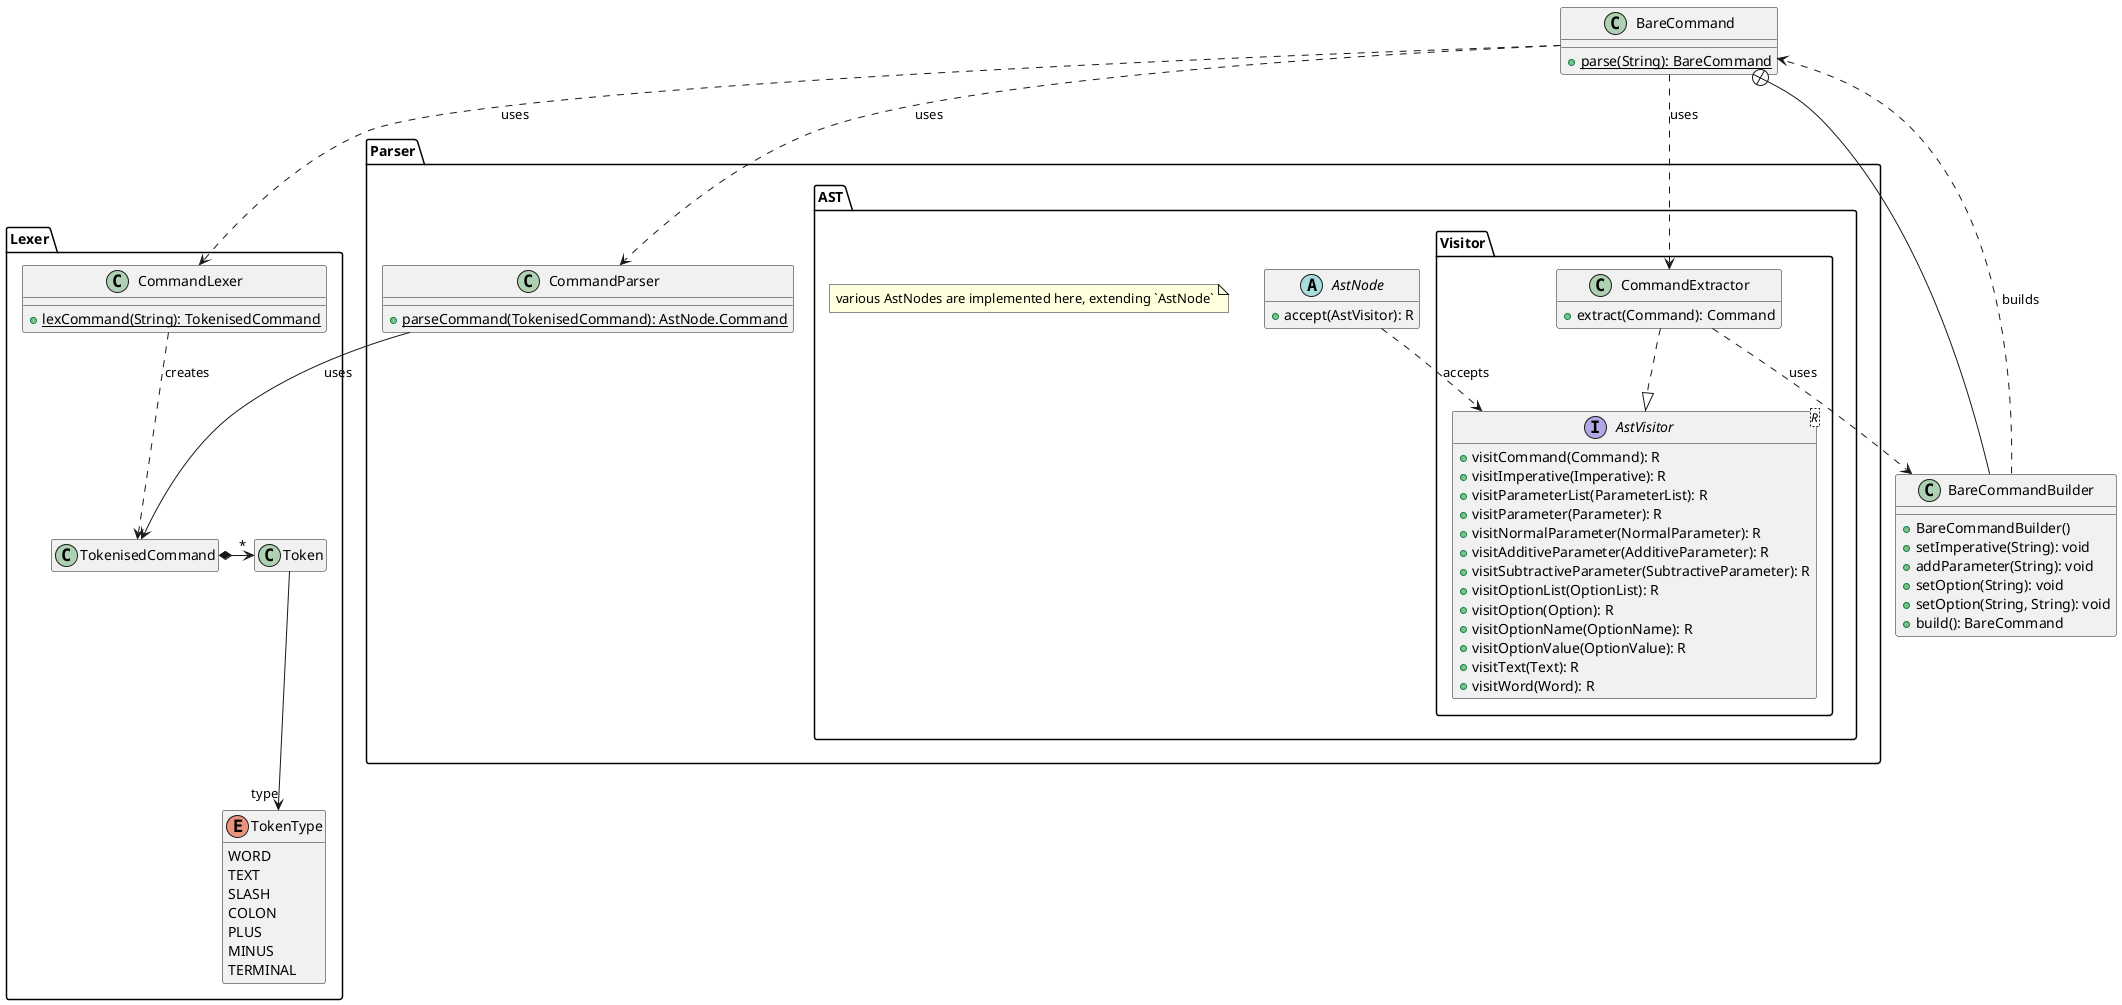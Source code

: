 @startuml
!define ABSTRACT_CLASS abstract class
!define INTERFACE interface
!define ABSTRACT_METHOD {abstract}

package "Lexer" {
    class CommandLexer {
        __
        + {static} lexCommand(String): TokenisedCommand
    }

    class TokenisedCommand {
    }

    class Token {
    }

    enum TokenType {
        WORD
        TEXT
        SLASH
        COLON
        PLUS
        MINUS
        TERMINAL
    }
}

package "Parser" {
    class CommandParser {
        __
        + {static} parseCommand(TokenisedCommand): AstNode.Command
    }

    package "AST" {
        ABSTRACT_CLASS AstNode {
            + accept(AstVisitor): R
        }

        note "various AstNodes are implemented here, extending `AstNode`" as N1

        package "Visitor" {
            INTERFACE "AstVisitor<R>" as AstVisitor {
                + visitCommand(Command): R
                + visitImperative(Imperative): R
                + visitParameterList(ParameterList): R
                + visitParameter(Parameter): R
                + visitNormalParameter(NormalParameter): R
                + visitAdditiveParameter(AdditiveParameter): R
                + visitSubtractiveParameter(SubtractiveParameter): R
                + visitOptionList(OptionList): R
                + visitOption(Option): R
                + visitOptionName(OptionName): R
                + visitOptionValue(OptionValue): R
                + visitText(Text): R
                + visitWord(Word): R
            }

            class CommandExtractor {
                + extract(Command): Command
            }
        }
    }
}

class BareCommand {
    __
    + {static} parse(String): BareCommand
}

class BareCommandBuilder {
    __
    + BareCommandBuilder()
    + setImperative(String): void
    + addParameter(String): void
    + setOption(String): void
    + setOption(String, String): void
    + build(): BareCommand
}

' Relationships - Lexer
CommandLexer ..> TokenisedCommand : creates
TokenisedCommand *-> "*" Token
Token --> "type" TokenType

' Relationships - Parser
CommandParser --> TokenisedCommand : uses

' Relationships - Visitor
CommandExtractor ..|> AstVisitor
AstNode ..> AstVisitor : accepts
CommandExtractor ..> BareCommandBuilder : uses

' Relationships - Interface
BareCommand +-- BareCommandBuilder
BareCommand ..> CommandLexer : uses
BareCommand ..> CommandParser : uses
BareCommand ..> CommandExtractor : uses
BareCommandBuilder ..> BareCommand : builds

hide empty members

@enduml
